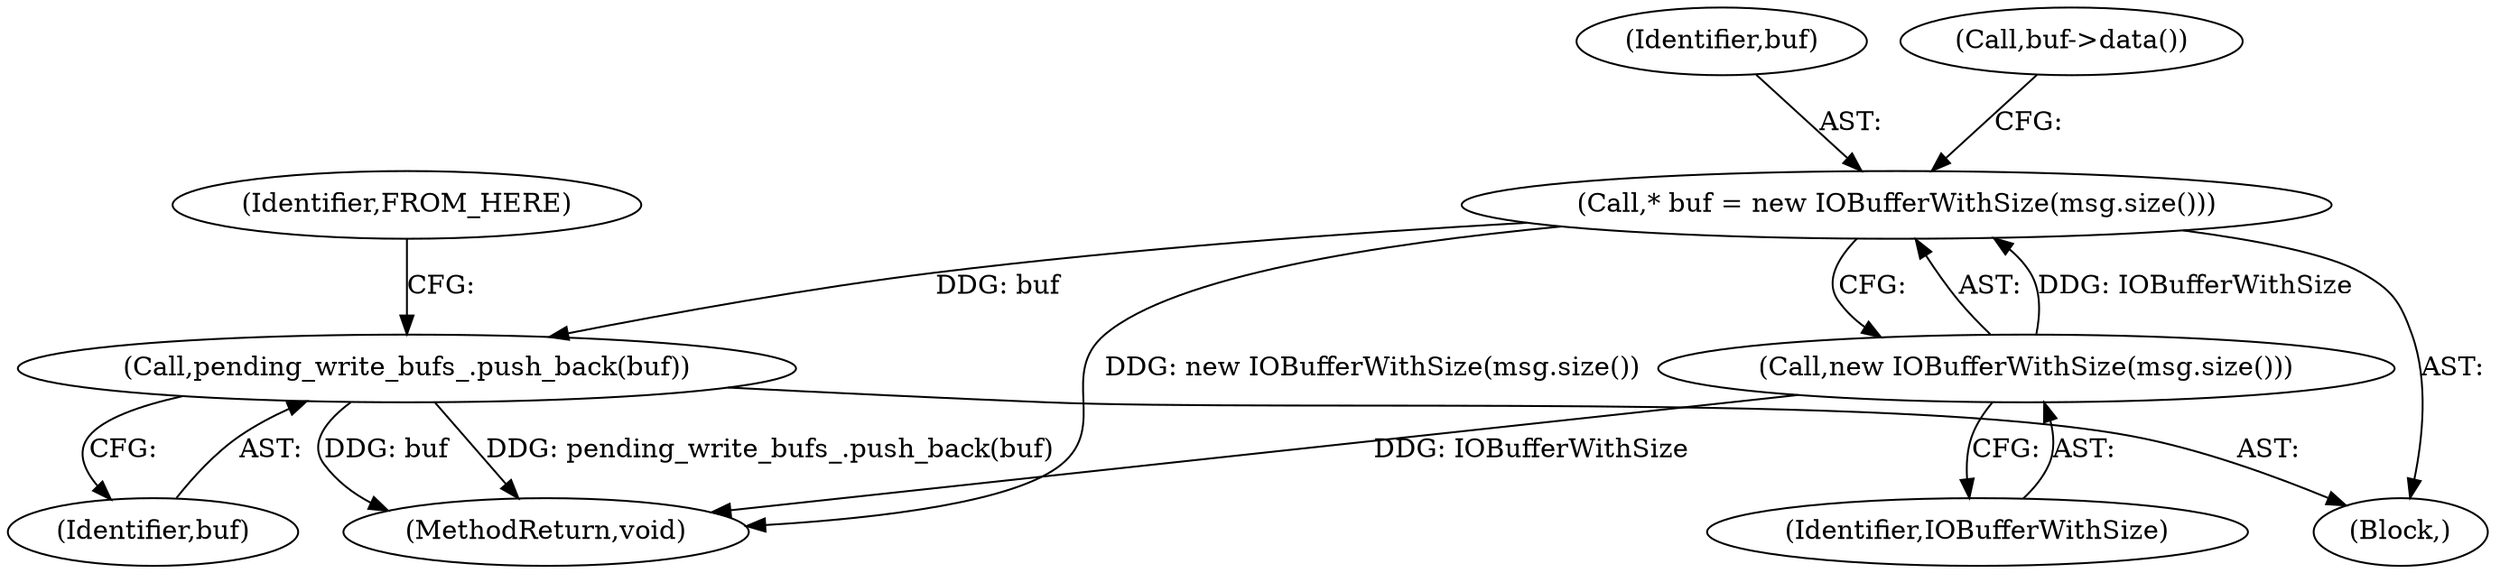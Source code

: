 digraph "0_Chrome_511d0a0a31a54e0cc0f15cb1b977dc9f9b20f0d3_0@API" {
"1000158" [label="(Call,pending_write_bufs_.push_back(buf))"];
"1000150" [label="(Call,* buf = new IOBufferWithSize(msg.size()))"];
"1000152" [label="(Call,new IOBufferWithSize(msg.size()))"];
"1000161" [label="(Identifier,FROM_HERE)"];
"1000150" [label="(Call,* buf = new IOBufferWithSize(msg.size()))"];
"1000151" [label="(Identifier,buf)"];
"1000159" [label="(Identifier,buf)"];
"1000166" [label="(MethodReturn,void)"];
"1000152" [label="(Call,new IOBufferWithSize(msg.size()))"];
"1000153" [label="(Identifier,IOBufferWithSize)"];
"1000103" [label="(Block,)"];
"1000158" [label="(Call,pending_write_bufs_.push_back(buf))"];
"1000155" [label="(Call,buf->data())"];
"1000158" -> "1000103"  [label="AST: "];
"1000158" -> "1000159"  [label="CFG: "];
"1000159" -> "1000158"  [label="AST: "];
"1000161" -> "1000158"  [label="CFG: "];
"1000158" -> "1000166"  [label="DDG: buf"];
"1000158" -> "1000166"  [label="DDG: pending_write_bufs_.push_back(buf)"];
"1000150" -> "1000158"  [label="DDG: buf"];
"1000150" -> "1000103"  [label="AST: "];
"1000150" -> "1000152"  [label="CFG: "];
"1000151" -> "1000150"  [label="AST: "];
"1000152" -> "1000150"  [label="AST: "];
"1000155" -> "1000150"  [label="CFG: "];
"1000150" -> "1000166"  [label="DDG: new IOBufferWithSize(msg.size())"];
"1000152" -> "1000150"  [label="DDG: IOBufferWithSize"];
"1000152" -> "1000153"  [label="CFG: "];
"1000153" -> "1000152"  [label="AST: "];
"1000152" -> "1000166"  [label="DDG: IOBufferWithSize"];
}
